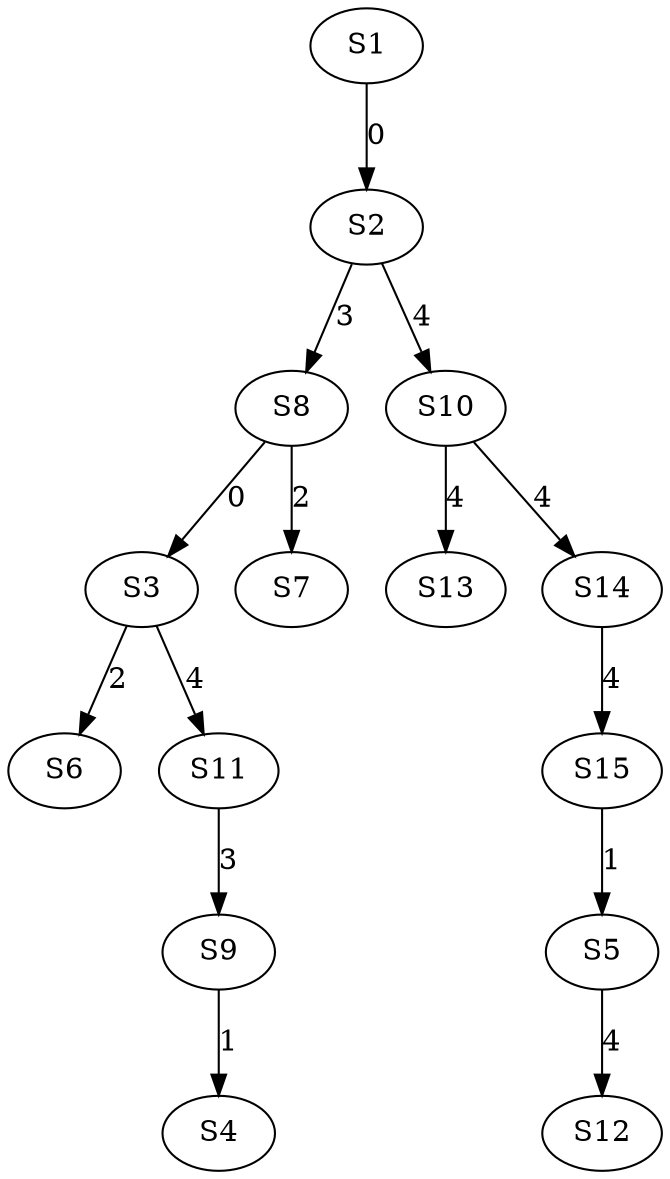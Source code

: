 strict digraph {
	S1 -> S2 [ label = 0 ];
	S8 -> S3 [ label = 0 ];
	S9 -> S4 [ label = 1 ];
	S15 -> S5 [ label = 1 ];
	S3 -> S6 [ label = 2 ];
	S8 -> S7 [ label = 2 ];
	S2 -> S8 [ label = 3 ];
	S11 -> S9 [ label = 3 ];
	S2 -> S10 [ label = 4 ];
	S3 -> S11 [ label = 4 ];
	S5 -> S12 [ label = 4 ];
	S10 -> S13 [ label = 4 ];
	S10 -> S14 [ label = 4 ];
	S14 -> S15 [ label = 4 ];
}